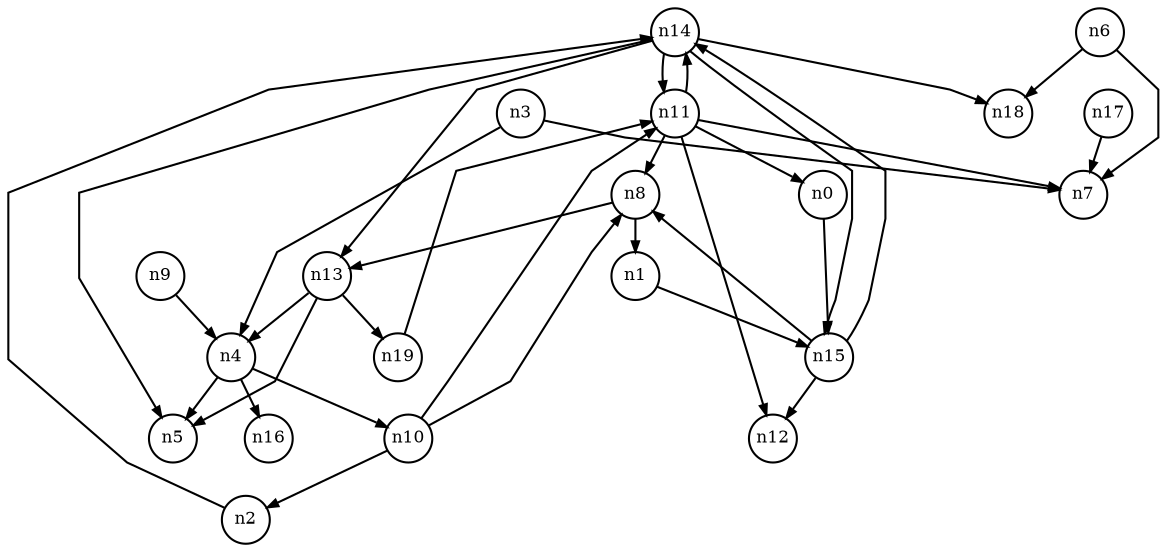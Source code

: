 digraph G{
splines=polyline;
ranksep=0.22;
nodesep=0.22;
nodesize=0.16;
fontsize=8
edge [arrowsize=0.5]
node [fontsize=8 shape=circle width=0.32 fixedsize=shape];

n14 -> n5
n14 -> n11
n14 -> n13
n14 -> n18
n14 -> n15
n2 -> n14
n4 -> n5
n4 -> n16
n4 -> n10
n3 -> n4
n3 -> n7
n6 -> n7
n6 -> n18
n1 -> n15
n8 -> n1
n8 -> n13
n13 -> n4
n13 -> n5
n13 -> n19
n9 -> n4
n10 -> n2
n10 -> n8
n10 -> n11
n11 -> n0
n11 -> n7
n11 -> n8
n11 -> n12
n11 -> n14
n0 -> n15
n19 -> n11
n15 -> n8
n15 -> n12
n15 -> n14
n17 -> n7
}
